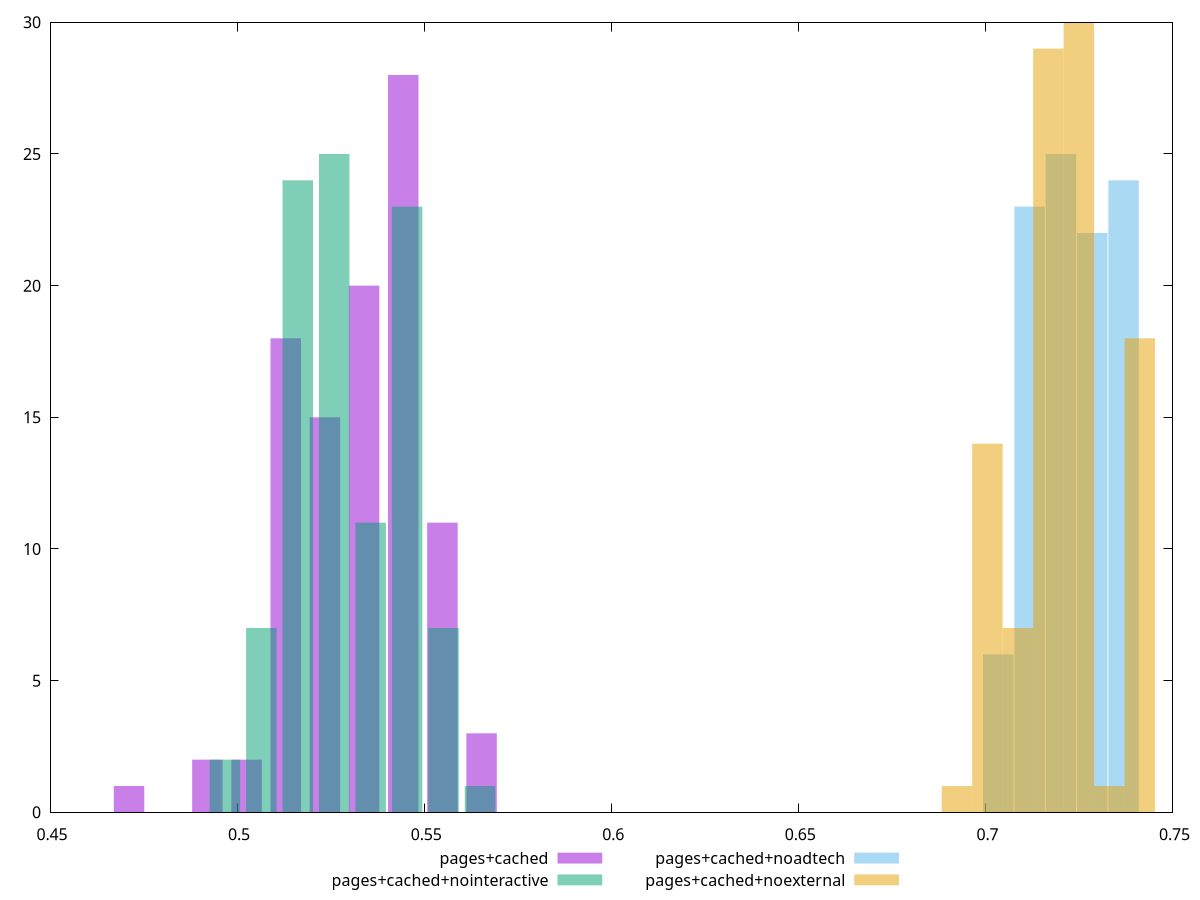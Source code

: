 $_pagesCached <<EOF
0.4711230991425945 1
0.5339395123616071 20
0.5234701101584383 15
0.5444089145647758 28
0.5548783167679446 11
0.5130007079552695 18
0.5653477189711134 3
0.492061903548932 2
0.5025313057521008 2
EOF
$_pagesCachedNointeractive <<EOF
0.5162213038321317 24
0.5454413776339505 23
0.5064812792315254 7
0.5357013530333442 11
0.5551814022345568 7
0.525961328432738 25
0.4967412546309192 2
0.564921426835163 1
EOF
$_pagesCachedNoadtech <<EOF
0.7285516091963267 22
0.7118032963412387 23
0.7369257656238707 24
0.7201774527687828 25
0.7034291399136947 6
EOF
$_pagesCachedNoexternal <<EOF
0.7005337554183992 14
0.7249709794446225 30
0.7168252381025481 29
0.7412624621287713 18
0.7086794967604737 7
0.6923880140763249 1
0.7331167207866969 1
EOF
set key outside below
set terminal pngcairo
set output "report_00005_2020-11-02T22-26-11.212Z/performance_score/performance_score_pages+cached_pages+cached+nointeractive_pages+cached+noadtech_pages+cached+noexternal+hist.png"
set boxwidth 0.00814574134207441
set style fill transparent solid 0.5 noborder
set yrange [0:30]
plot $_pagesCached title "pages+cached" with boxes ,$_pagesCachedNointeractive title "pages+cached+nointeractive" with boxes ,$_pagesCachedNoadtech title "pages+cached+noadtech" with boxes ,$_pagesCachedNoexternal title "pages+cached+noexternal" with boxes ,
